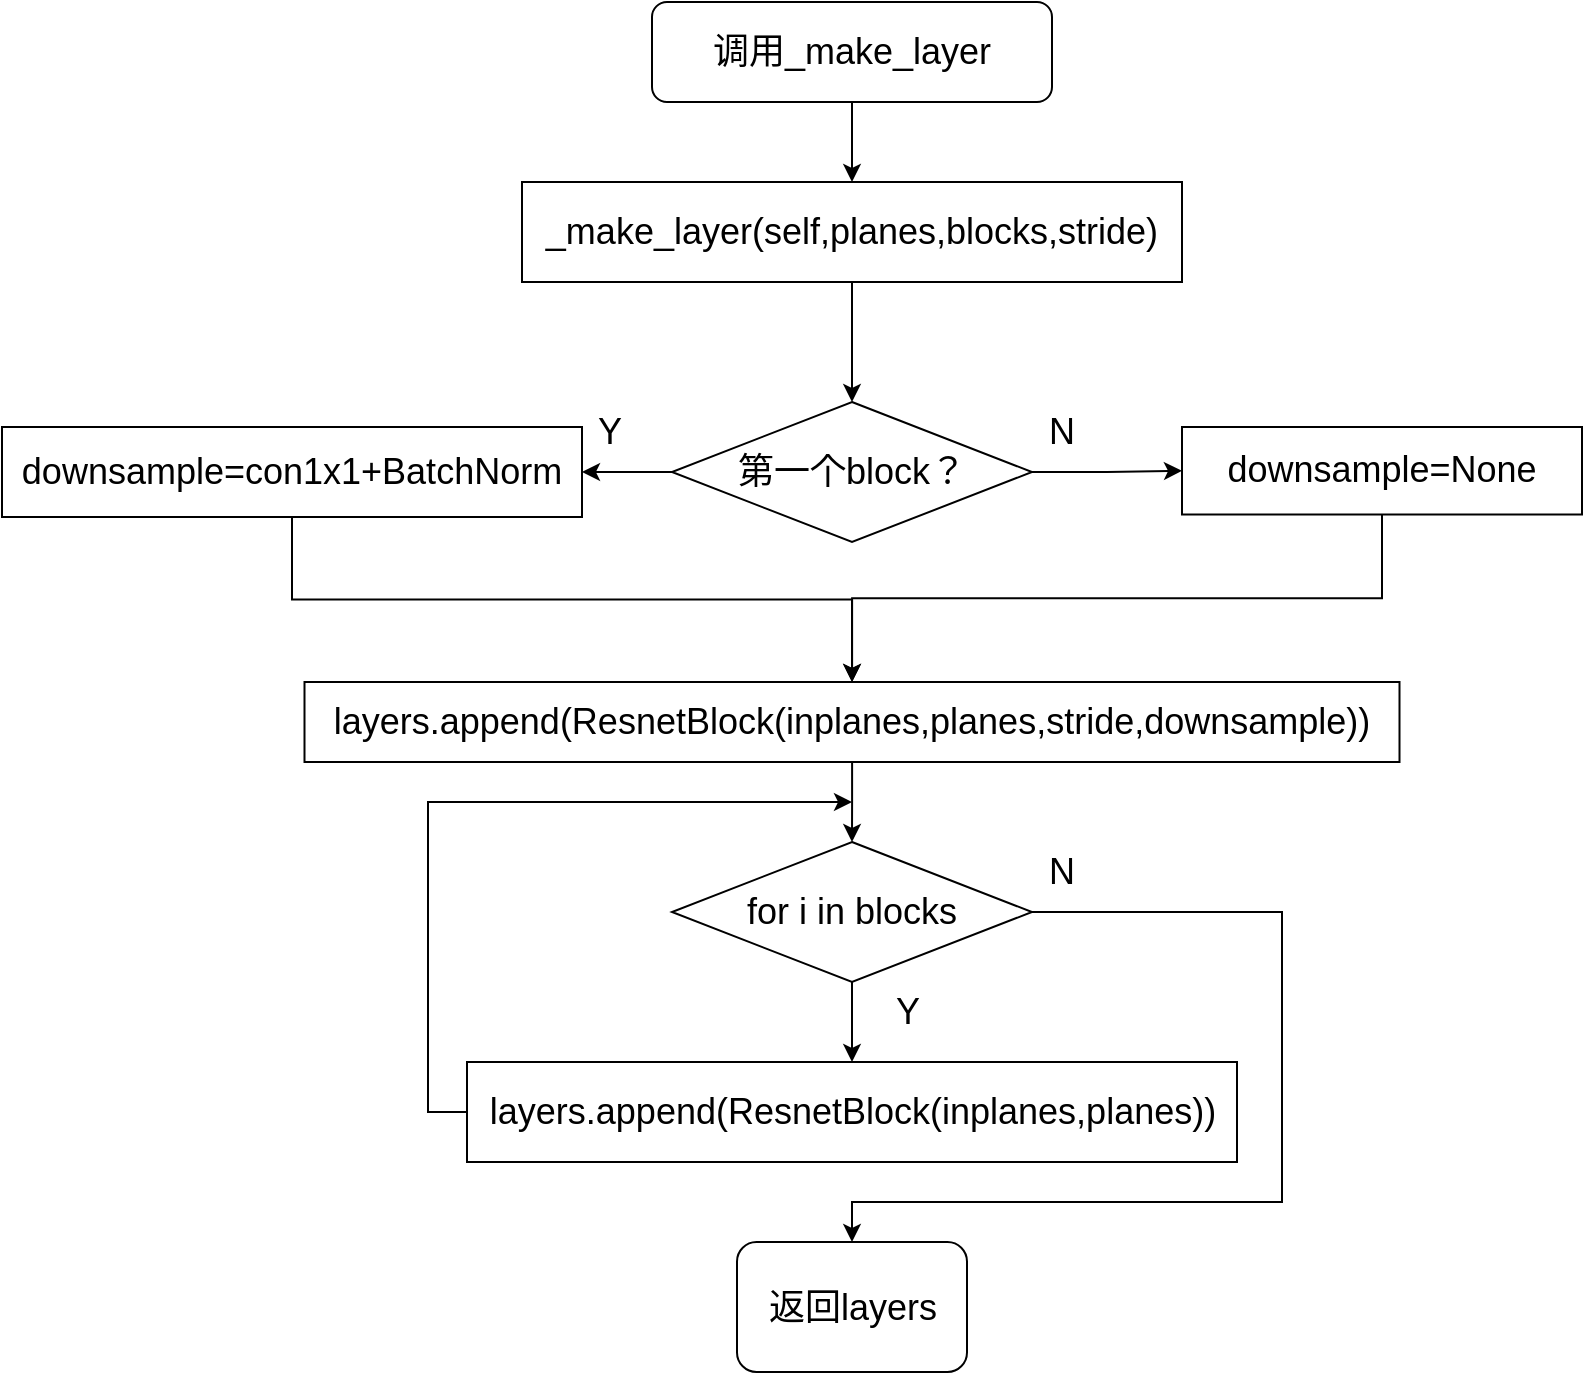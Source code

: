 <mxfile version="21.3.0" type="github">
  <diagram name="第 1 页" id="HW-fGVci1GrjAz5tJQoY">
    <mxGraphModel dx="1235" dy="571" grid="1" gridSize="10" guides="1" tooltips="1" connect="1" arrows="1" fold="1" page="1" pageScale="1" pageWidth="827" pageHeight="1169" math="0" shadow="0">
      <root>
        <mxCell id="0" />
        <mxCell id="1" parent="0" />
        <mxCell id="LVyw3-GV1KIDgU1DJKaM-3" value="" style="edgeStyle=orthogonalEdgeStyle;rounded=0;orthogonalLoop=1;jettySize=auto;html=1;entryX=0.5;entryY=0;entryDx=0;entryDy=0;" parent="1" source="LVyw3-GV1KIDgU1DJKaM-1" target="LVyw3-GV1KIDgU1DJKaM-4" edge="1">
          <mxGeometry relative="1" as="geometry">
            <mxPoint x="505" y="245" as="targetPoint" />
          </mxGeometry>
        </mxCell>
        <mxCell id="LVyw3-GV1KIDgU1DJKaM-1" value="&lt;font style=&quot;font-size: 18px;&quot;&gt;_make_layer(self,planes,blocks,stride)&lt;/font&gt;" style="rounded=0;whiteSpace=wrap;html=1;" parent="1" vertex="1">
          <mxGeometry x="340" y="120" width="330" height="50" as="geometry" />
        </mxCell>
        <mxCell id="LVyw3-GV1KIDgU1DJKaM-19" value="" style="edgeStyle=orthogonalEdgeStyle;rounded=0;orthogonalLoop=1;jettySize=auto;html=1;" parent="1" source="LVyw3-GV1KIDgU1DJKaM-4" target="LVyw3-GV1KIDgU1DJKaM-18" edge="1">
          <mxGeometry relative="1" as="geometry" />
        </mxCell>
        <mxCell id="LVyw3-GV1KIDgU1DJKaM-26" style="edgeStyle=orthogonalEdgeStyle;rounded=0;orthogonalLoop=1;jettySize=auto;html=1;exitX=1;exitY=0.5;exitDx=0;exitDy=0;entryX=0;entryY=0.5;entryDx=0;entryDy=0;" parent="1" source="LVyw3-GV1KIDgU1DJKaM-4" target="LVyw3-GV1KIDgU1DJKaM-27" edge="1">
          <mxGeometry relative="1" as="geometry">
            <mxPoint x="650" y="265" as="targetPoint" />
          </mxGeometry>
        </mxCell>
        <mxCell id="LVyw3-GV1KIDgU1DJKaM-4" value="&lt;font style=&quot;font-size: 18px;&quot;&gt;第一个block？&lt;/font&gt;" style="rhombus;whiteSpace=wrap;html=1;" parent="1" vertex="1">
          <mxGeometry x="415" y="230" width="180" height="70" as="geometry" />
        </mxCell>
        <mxCell id="LVyw3-GV1KIDgU1DJKaM-8" style="edgeStyle=orthogonalEdgeStyle;rounded=0;orthogonalLoop=1;jettySize=auto;html=1;exitX=0.5;exitY=1;exitDx=0;exitDy=0;entryX=0.5;entryY=0;entryDx=0;entryDy=0;" parent="1" source="LVyw3-GV1KIDgU1DJKaM-7" target="LVyw3-GV1KIDgU1DJKaM-9" edge="1">
          <mxGeometry relative="1" as="geometry">
            <mxPoint x="505" y="560" as="targetPoint" />
          </mxGeometry>
        </mxCell>
        <mxCell id="LVyw3-GV1KIDgU1DJKaM-32" style="edgeStyle=orthogonalEdgeStyle;rounded=0;orthogonalLoop=1;jettySize=auto;html=1;exitX=1;exitY=0.5;exitDx=0;exitDy=0;entryX=0.5;entryY=0;entryDx=0;entryDy=0;" parent="1" source="LVyw3-GV1KIDgU1DJKaM-7" target="LVyw3-GV1KIDgU1DJKaM-15" edge="1">
          <mxGeometry relative="1" as="geometry">
            <Array as="points">
              <mxPoint x="720" y="485" />
              <mxPoint x="720" y="630" />
              <mxPoint x="505" y="630" />
            </Array>
          </mxGeometry>
        </mxCell>
        <mxCell id="LVyw3-GV1KIDgU1DJKaM-7" value="&lt;font style=&quot;font-size: 18px;&quot;&gt;for i in blocks&lt;/font&gt;" style="rhombus;whiteSpace=wrap;html=1;" parent="1" vertex="1">
          <mxGeometry x="415" y="450" width="180" height="70" as="geometry" />
        </mxCell>
        <mxCell id="MKfz-OU5wHPNJP2aTN5s-4" style="edgeStyle=orthogonalEdgeStyle;rounded=0;orthogonalLoop=1;jettySize=auto;html=1;exitX=0;exitY=0.5;exitDx=0;exitDy=0;" parent="1" source="LVyw3-GV1KIDgU1DJKaM-9" edge="1">
          <mxGeometry relative="1" as="geometry">
            <Array as="points">
              <mxPoint x="293" y="585" />
              <mxPoint x="293" y="430" />
              <mxPoint x="505" y="430" />
            </Array>
            <mxPoint x="505" y="430" as="targetPoint" />
          </mxGeometry>
        </mxCell>
        <mxCell id="LVyw3-GV1KIDgU1DJKaM-9" value="&lt;font style=&quot;font-size: 18px;&quot;&gt;layers.append(ResnetBlock(inplanes,planes))&lt;/font&gt;" style="rounded=0;whiteSpace=wrap;html=1;" parent="1" vertex="1">
          <mxGeometry x="312.5" y="560" width="385" height="50" as="geometry" />
        </mxCell>
        <mxCell id="LVyw3-GV1KIDgU1DJKaM-13" value="" style="edgeStyle=orthogonalEdgeStyle;rounded=0;orthogonalLoop=1;jettySize=auto;html=1;" parent="1" source="LVyw3-GV1KIDgU1DJKaM-12" target="LVyw3-GV1KIDgU1DJKaM-1" edge="1">
          <mxGeometry relative="1" as="geometry" />
        </mxCell>
        <mxCell id="LVyw3-GV1KIDgU1DJKaM-12" value="&lt;font style=&quot;font-size: 18px;&quot;&gt;调用_make_layer&lt;/font&gt;" style="rounded=1;whiteSpace=wrap;html=1;" parent="1" vertex="1">
          <mxGeometry x="405" y="30" width="200" height="50" as="geometry" />
        </mxCell>
        <mxCell id="LVyw3-GV1KIDgU1DJKaM-15" value="&lt;font style=&quot;font-size: 18px;&quot;&gt;返回layers&lt;/font&gt;" style="rounded=1;whiteSpace=wrap;html=1;" parent="1" vertex="1">
          <mxGeometry x="447.5" y="650" width="115" height="65" as="geometry" />
        </mxCell>
        <mxCell id="LVyw3-GV1KIDgU1DJKaM-17" value="&lt;font style=&quot;font-size: 18px;&quot;&gt;N&lt;/font&gt;" style="text;html=1;strokeColor=none;fillColor=none;align=center;verticalAlign=middle;whiteSpace=wrap;rounded=0;" parent="1" vertex="1">
          <mxGeometry x="580" y="230" width="60" height="30" as="geometry" />
        </mxCell>
        <mxCell id="LVyw3-GV1KIDgU1DJKaM-30" style="edgeStyle=orthogonalEdgeStyle;rounded=0;orthogonalLoop=1;jettySize=auto;html=1;exitX=0.5;exitY=1;exitDx=0;exitDy=0;entryX=0.5;entryY=0;entryDx=0;entryDy=0;" parent="1" source="LVyw3-GV1KIDgU1DJKaM-18" target="LVyw3-GV1KIDgU1DJKaM-22" edge="1">
          <mxGeometry relative="1" as="geometry" />
        </mxCell>
        <mxCell id="LVyw3-GV1KIDgU1DJKaM-18" value="&lt;font style=&quot;font-size: 18px;&quot;&gt;downsample=con1x1+BatchNorm&lt;/font&gt;" style="whiteSpace=wrap;html=1;" parent="1" vertex="1">
          <mxGeometry x="80" y="242.5" width="290" height="45" as="geometry" />
        </mxCell>
        <mxCell id="LVyw3-GV1KIDgU1DJKaM-31" value="" style="edgeStyle=orthogonalEdgeStyle;rounded=0;orthogonalLoop=1;jettySize=auto;html=1;" parent="1" source="LVyw3-GV1KIDgU1DJKaM-22" target="LVyw3-GV1KIDgU1DJKaM-7" edge="1">
          <mxGeometry relative="1" as="geometry" />
        </mxCell>
        <mxCell id="LVyw3-GV1KIDgU1DJKaM-22" value="&lt;font style=&quot;font-size: 18px;&quot;&gt;layers.append(ResnetBlock(inplanes,planes,stride,downsample))&lt;/font&gt;" style="rounded=0;whiteSpace=wrap;html=1;" parent="1" vertex="1">
          <mxGeometry x="231.25" y="370" width="547.5" height="40" as="geometry" />
        </mxCell>
        <mxCell id="LVyw3-GV1KIDgU1DJKaM-24" value="&lt;font style=&quot;font-size: 18px;&quot;&gt;Y&lt;/font&gt;" style="text;html=1;strokeColor=none;fillColor=none;align=center;verticalAlign=middle;whiteSpace=wrap;rounded=0;" parent="1" vertex="1">
          <mxGeometry x="354" y="230" width="60" height="30" as="geometry" />
        </mxCell>
        <mxCell id="LVyw3-GV1KIDgU1DJKaM-29" style="edgeStyle=orthogonalEdgeStyle;rounded=0;orthogonalLoop=1;jettySize=auto;html=1;exitX=0.5;exitY=1;exitDx=0;exitDy=0;" parent="1" source="LVyw3-GV1KIDgU1DJKaM-27" target="LVyw3-GV1KIDgU1DJKaM-22" edge="1">
          <mxGeometry relative="1" as="geometry" />
        </mxCell>
        <mxCell id="LVyw3-GV1KIDgU1DJKaM-27" value="&lt;font style=&quot;font-size: 18px;&quot;&gt;downsample=None&lt;br&gt;&lt;/font&gt;" style="whiteSpace=wrap;html=1;" parent="1" vertex="1">
          <mxGeometry x="670" y="242.5" width="200" height="43.75" as="geometry" />
        </mxCell>
        <mxCell id="MKfz-OU5wHPNJP2aTN5s-1" value="&lt;font style=&quot;font-size: 18px;&quot;&gt;Y&lt;/font&gt;" style="text;html=1;strokeColor=none;fillColor=none;align=center;verticalAlign=middle;whiteSpace=wrap;rounded=0;" parent="1" vertex="1">
          <mxGeometry x="502.5" y="520" width="60" height="30" as="geometry" />
        </mxCell>
        <mxCell id="MKfz-OU5wHPNJP2aTN5s-2" value="&lt;font style=&quot;font-size: 18px;&quot;&gt;N&lt;/font&gt;" style="text;html=1;strokeColor=none;fillColor=none;align=center;verticalAlign=middle;whiteSpace=wrap;rounded=0;" parent="1" vertex="1">
          <mxGeometry x="580" y="450" width="60" height="30" as="geometry" />
        </mxCell>
      </root>
    </mxGraphModel>
  </diagram>
</mxfile>
